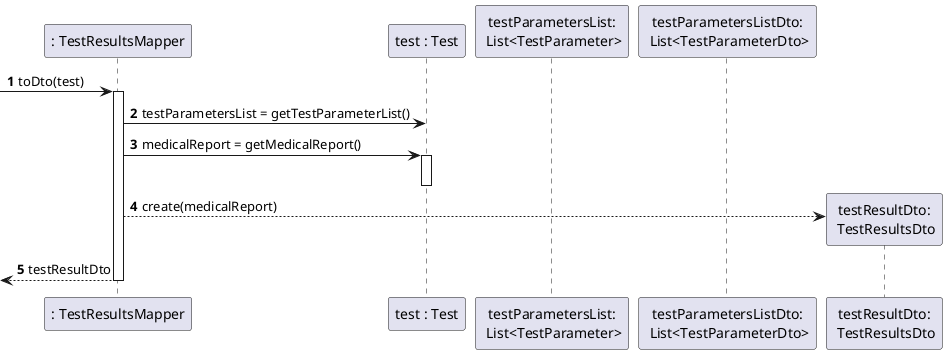 @startuml
'https://plantuml.com/sequence-diagram
'hide footbox
autonumber

participant ": TestResultsMapper" as MAPPER
participant "test : Test" as TEST
participant "testParametersList:\n List<TestParameter>" as lTP
participant "testParametersListDto:\n List<TestParameterDto>" as lTPDto
participant "testResultDto:\n TestResultsDto" as TRDto


-> MAPPER : toDto(test)
activate MAPPER
MAPPER -> TEST : testParametersList = getTestParameterList()

MAPPER -> TEST : medicalReport = getMedicalReport()
activate TEST
deactivate TEST
MAPPER --> TRDto ** : create(medicalReport)
<-- MAPPER : testResultDto
deactivate MAPPER

@enduml